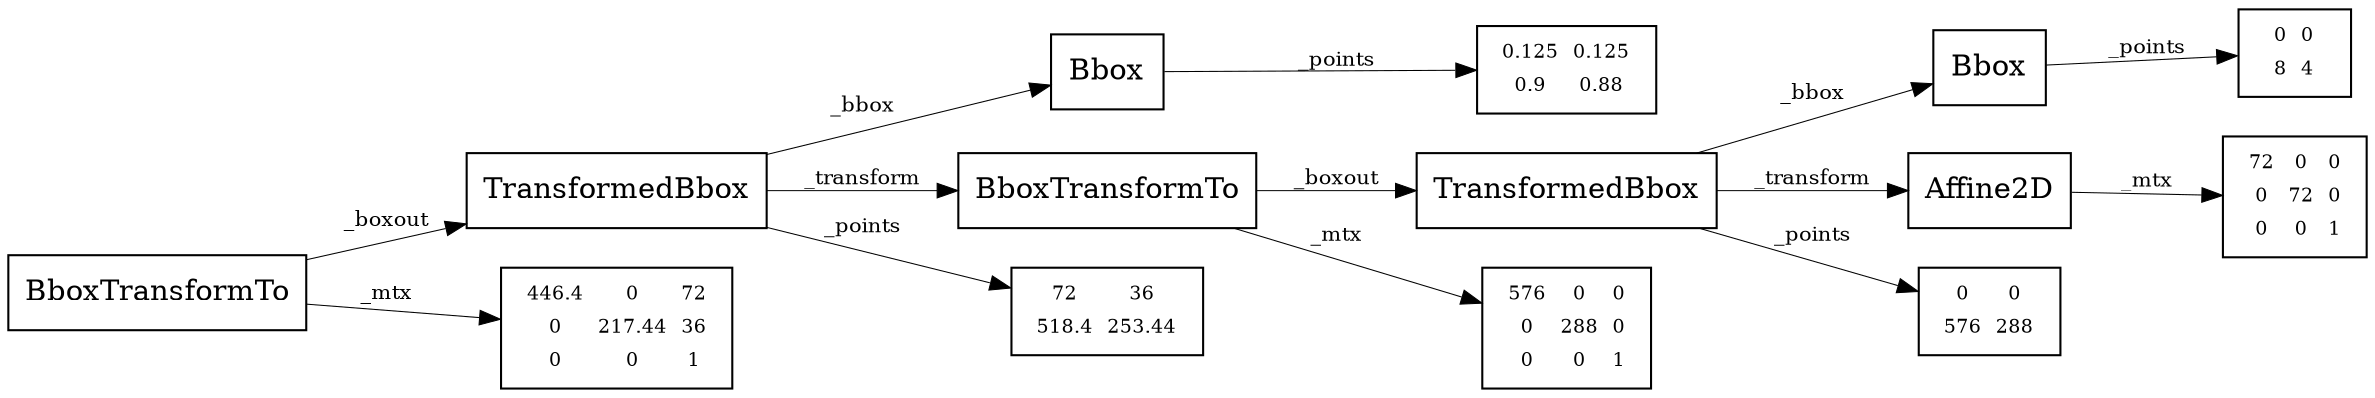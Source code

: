 digraph structs {
rankdir="LR";        
node [shape=record,style=filled];
edge [fontsize=10, penwidth=0.5];
obj_2635421509168[label="BboxTransformTo",fillcolor=white];
obj_2635422003832[label="TransformedBbox",fillcolor=white];
obj_2635422006968[label="Bbox",fillcolor=white];
obj_2635422086608[label=<<table border="0"><tr><td>0.125</td><td>0.125</td></tr><tr><td>0.9</td><td>0.88</td></tr></table>>,fillcolor=white, fontsize=9];
obj_2635422006968 -> obj_2635422086608[label="_points",style=solid];
obj_2635422003832 -> obj_2635422006968[label="_bbox",style=solid];
obj_2635422003776[label="BboxTransformTo",fillcolor=white];
obj_2635422004504[label="TransformedBbox",fillcolor=white];
obj_2635422004560[label="Bbox",fillcolor=white];
obj_2635421870160[label=<<table border="0"><tr><td>0</td><td>0</td></tr><tr><td>8</td><td>4</td></tr></table>>,fillcolor=white, fontsize=9];
obj_2635422004560 -> obj_2635421870160[label="_points",style=solid];
obj_2635422004504 -> obj_2635422004560[label="_bbox",style=solid];
obj_2635422004392[label="Affine2D",fillcolor=white];
obj_2635421764304[label=<<table border="0"><tr><td>72</td><td>0</td><td>0</td></tr><tr><td>0</td><td>72</td><td>0</td></tr><tr><td>0</td><td>0</td><td>1</td></tr></table>>,fillcolor=white, fontsize=9];
obj_2635422004392 -> obj_2635421764304[label="_mtx",style=solid];
obj_2635422004504 -> obj_2635422004392[label="_transform",style=solid];
obj_2635420908720[label=<<table border="0"><tr><td>0</td><td>0</td></tr><tr><td>576</td><td>288</td></tr></table>>,fillcolor=white, fontsize=9];
obj_2635422004504 -> obj_2635420908720[label="_points",style=solid];
obj_2635422003776 -> obj_2635422004504[label="_boxout",style=solid];
obj_2635420884464[label=<<table border="0"><tr><td>576</td><td>0</td><td>0</td></tr><tr><td>0</td><td>288</td><td>0</td></tr><tr><td>0</td><td>0</td><td>1</td></tr></table>>,fillcolor=white, fontsize=9];
obj_2635422003776 -> obj_2635420884464[label="_mtx",style=solid];
obj_2635422003832 -> obj_2635422003776[label="_transform",style=solid];
obj_2635420881104[label=<<table border="0"><tr><td>72</td><td>36</td></tr><tr><td>518.4</td><td>253.44</td></tr></table>>,fillcolor=white, fontsize=9];
obj_2635422003832 -> obj_2635420881104[label="_points",style=solid];
obj_2635421509168 -> obj_2635422003832[label="_boxout",style=solid];
obj_2635421035056[label=<<table border="0"><tr><td>446.4</td><td>0</td><td>72</td></tr><tr><td>0</td><td>217.44</td><td>36</td></tr><tr><td>0</td><td>0</td><td>1</td></tr></table>>,fillcolor=white, fontsize=9];
obj_2635421509168 -> obj_2635421035056[label="_mtx",style=solid];
}
